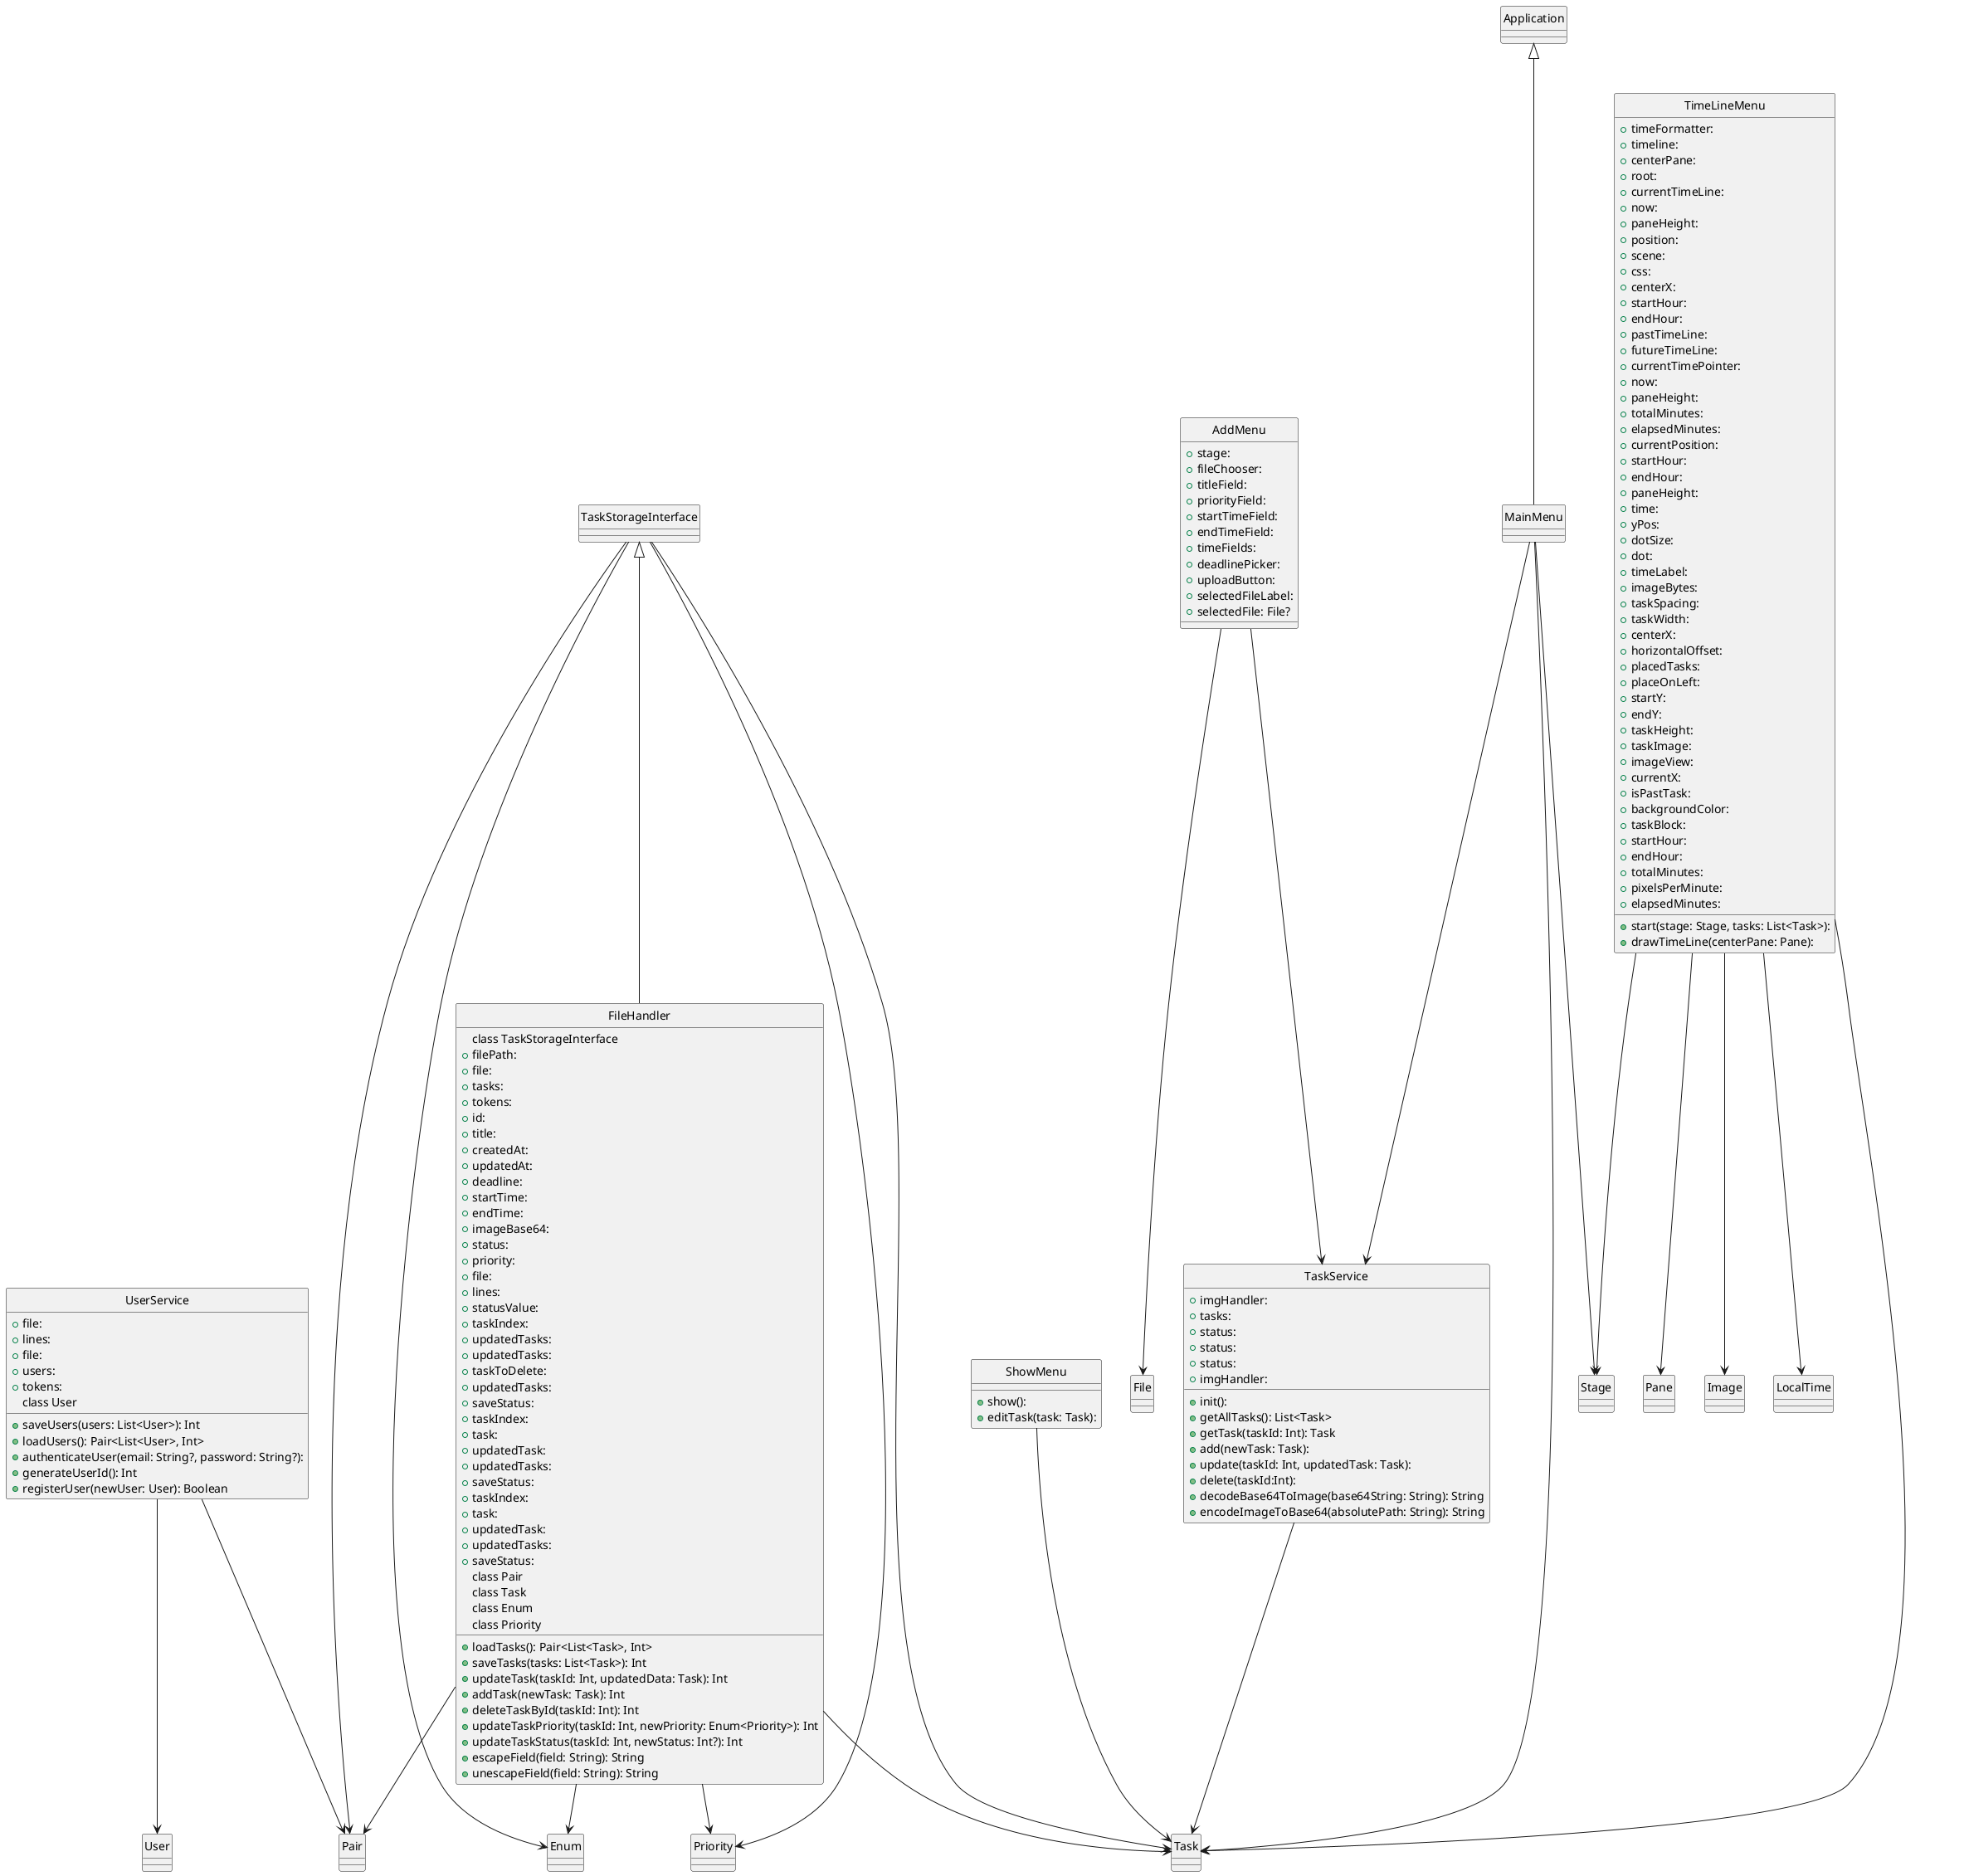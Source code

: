 @startuml
hide circle
class FileHandler {
class TaskStorageInterface
    + filePath: 
    + file: 
    + tasks: 
    + tokens: 
    + id: 
    + title: 
    + createdAt: 
    + updatedAt: 
    + deadline: 
    + startTime: 
    + endTime: 
    + imageBase64: 
    + status: 
    + priority: 
    + file: 
    + lines: 
    + statusValue: 
    + taskIndex: 
    + updatedTasks: 
    + updatedTasks: 
    + taskToDelete: 
    + updatedTasks: 
    + saveStatus: 
    + taskIndex: 
    + task: 
    + updatedTask: 
    + updatedTasks: 
    + saveStatus: 
    + taskIndex: 
    + task: 
    + updatedTask: 
    + updatedTasks: 
    + saveStatus: 
    + loadTasks(): Pair<List<Task>, Int>
class Pair
class Task
    + saveTasks(tasks: List<Task>): Int
    + updateTask(taskId: Int, updatedData: Task): Int
    + addTask(newTask: Task): Int
    + deleteTaskById(taskId: Int): Int
    + updateTaskPriority(taskId: Int, newPriority: Enum<Priority>): Int
class Enum
class Priority
    + updateTaskStatus(taskId: Int, newStatus: Int?): Int
    + escapeField(field: String): String
    + unescapeField(field: String): String
}
class TaskService {
    + imgHandler: 
    + tasks: 
    + status: 
    + status: 
    + status: 
    + imgHandler: 
    + init(): 
    + getAllTasks(): List<Task>
    + getTask(taskId: Int): Task
    + add(newTask: Task): 
    + update(taskId: Int, updatedTask: Task): 
    + delete(taskId:Int): 
    + decodeBase64ToImage(base64String: String): String
    + encodeImageToBase64(absolutePath: String): String

}
class UserService {
    + file: 
    + lines: 
    + file: 
    + users: 
    + tokens: 
    + saveUsers(users: List<User>): Int
class User
    + loadUsers(): Pair<List<User>, Int>
    + authenticateUser(email: String?, password: String?): 
    + generateUserId(): Int
    + registerUser(newUser: User): Boolean
}
class AddMenu {
    + stage: 
    + fileChooser: 
    + titleField: 
    + priorityField: 
    + startTimeField: 
    + endTimeField: 
    + timeFields: 
    + deadlinePicker: 
    + uploadButton: 
    + selectedFileLabel: 
    + selectedFile: File?

}

class ShowMenu {
    + show(): 
    + editTask(task: Task): 
}
class TimeLineMenu {
    + timeFormatter: 
    + timeline: 
    + centerPane: 
    + root: 
    + currentTimeLine: 
    + now: 
    + paneHeight: 
    + position: 
    + scene: 
    + css: 
    + centerX: 
    + startHour: 
    + endHour: 
    + pastTimeLine: 
    + futureTimeLine: 
    + currentTimePointer: 
    + now: 
    + paneHeight: 
    + totalMinutes: 
    + elapsedMinutes: 
    + currentPosition: 
    + startHour: 
    + endHour: 
    + paneHeight: 
    + time: 
    + yPos: 
    + dotSize: 
    + dot: 
    + timeLabel: 
    + imageBytes: 
    + taskSpacing: 
    + taskWidth: 
    + centerX: 
    + horizontalOffset: 
    + placedTasks: 
    + placeOnLeft: 
    + startY: 
    + endY: 
    + taskHeight: 
    + taskImage: 
    + imageView: 
    + currentX: 
    + isPastTask: 
    + backgroundColor: 
    + taskBlock: 
    + startHour: 
    + endHour: 
    + totalMinutes: 
    + pixelsPerMinute: 
    + elapsedMinutes: 
    + start(stage: Stage, tasks: List<Task>): 
    + drawTimeLine(centerPane: Pane): 
}

TaskStorageInterface <|-- FileHandler
Application <|-- MainMenu
FileHandler --> Pair
FileHandler --> Task
FileHandler --> Enum
FileHandler --> Priority
TaskService --> Task
TaskStorageInterface --> Pair
TaskStorageInterface --> Task
TaskStorageInterface --> Enum
TaskStorageInterface --> Priority
UserService --> User
UserService --> Pair
AddMenu --> File
AddMenu --> TaskService
MainMenu --> TaskService
MainMenu --> Stage
MainMenu --> Task
ShowMenu --> Task
TimeLineMenu --> Stage
TimeLineMenu --> Task
TimeLineMenu --> Pane
TimeLineMenu --> Image
TimeLineMenu --> LocalTime
@enduml

